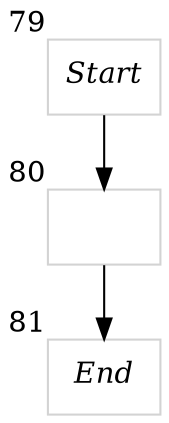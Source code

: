 digraph GPG{
node [shape=box]; 
79[label=<<I>Start</I>>,xlabel="79", color=lightgray, fontcolor=black];
79->80;
80[label="",xlabel="80", color=lightgray, fontcolor=black];
80->81;
81[label=<<I>End</I>>,xlabel="81", color=lightgray, fontcolor=black];
}